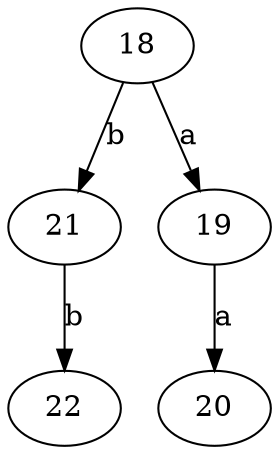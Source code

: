 digraph nfa{
21 -> 22 [label="b"];
19 -> 20 [label="a"];
18 -> 19 [label="a"];
18 -> 21 [label="b"];
}